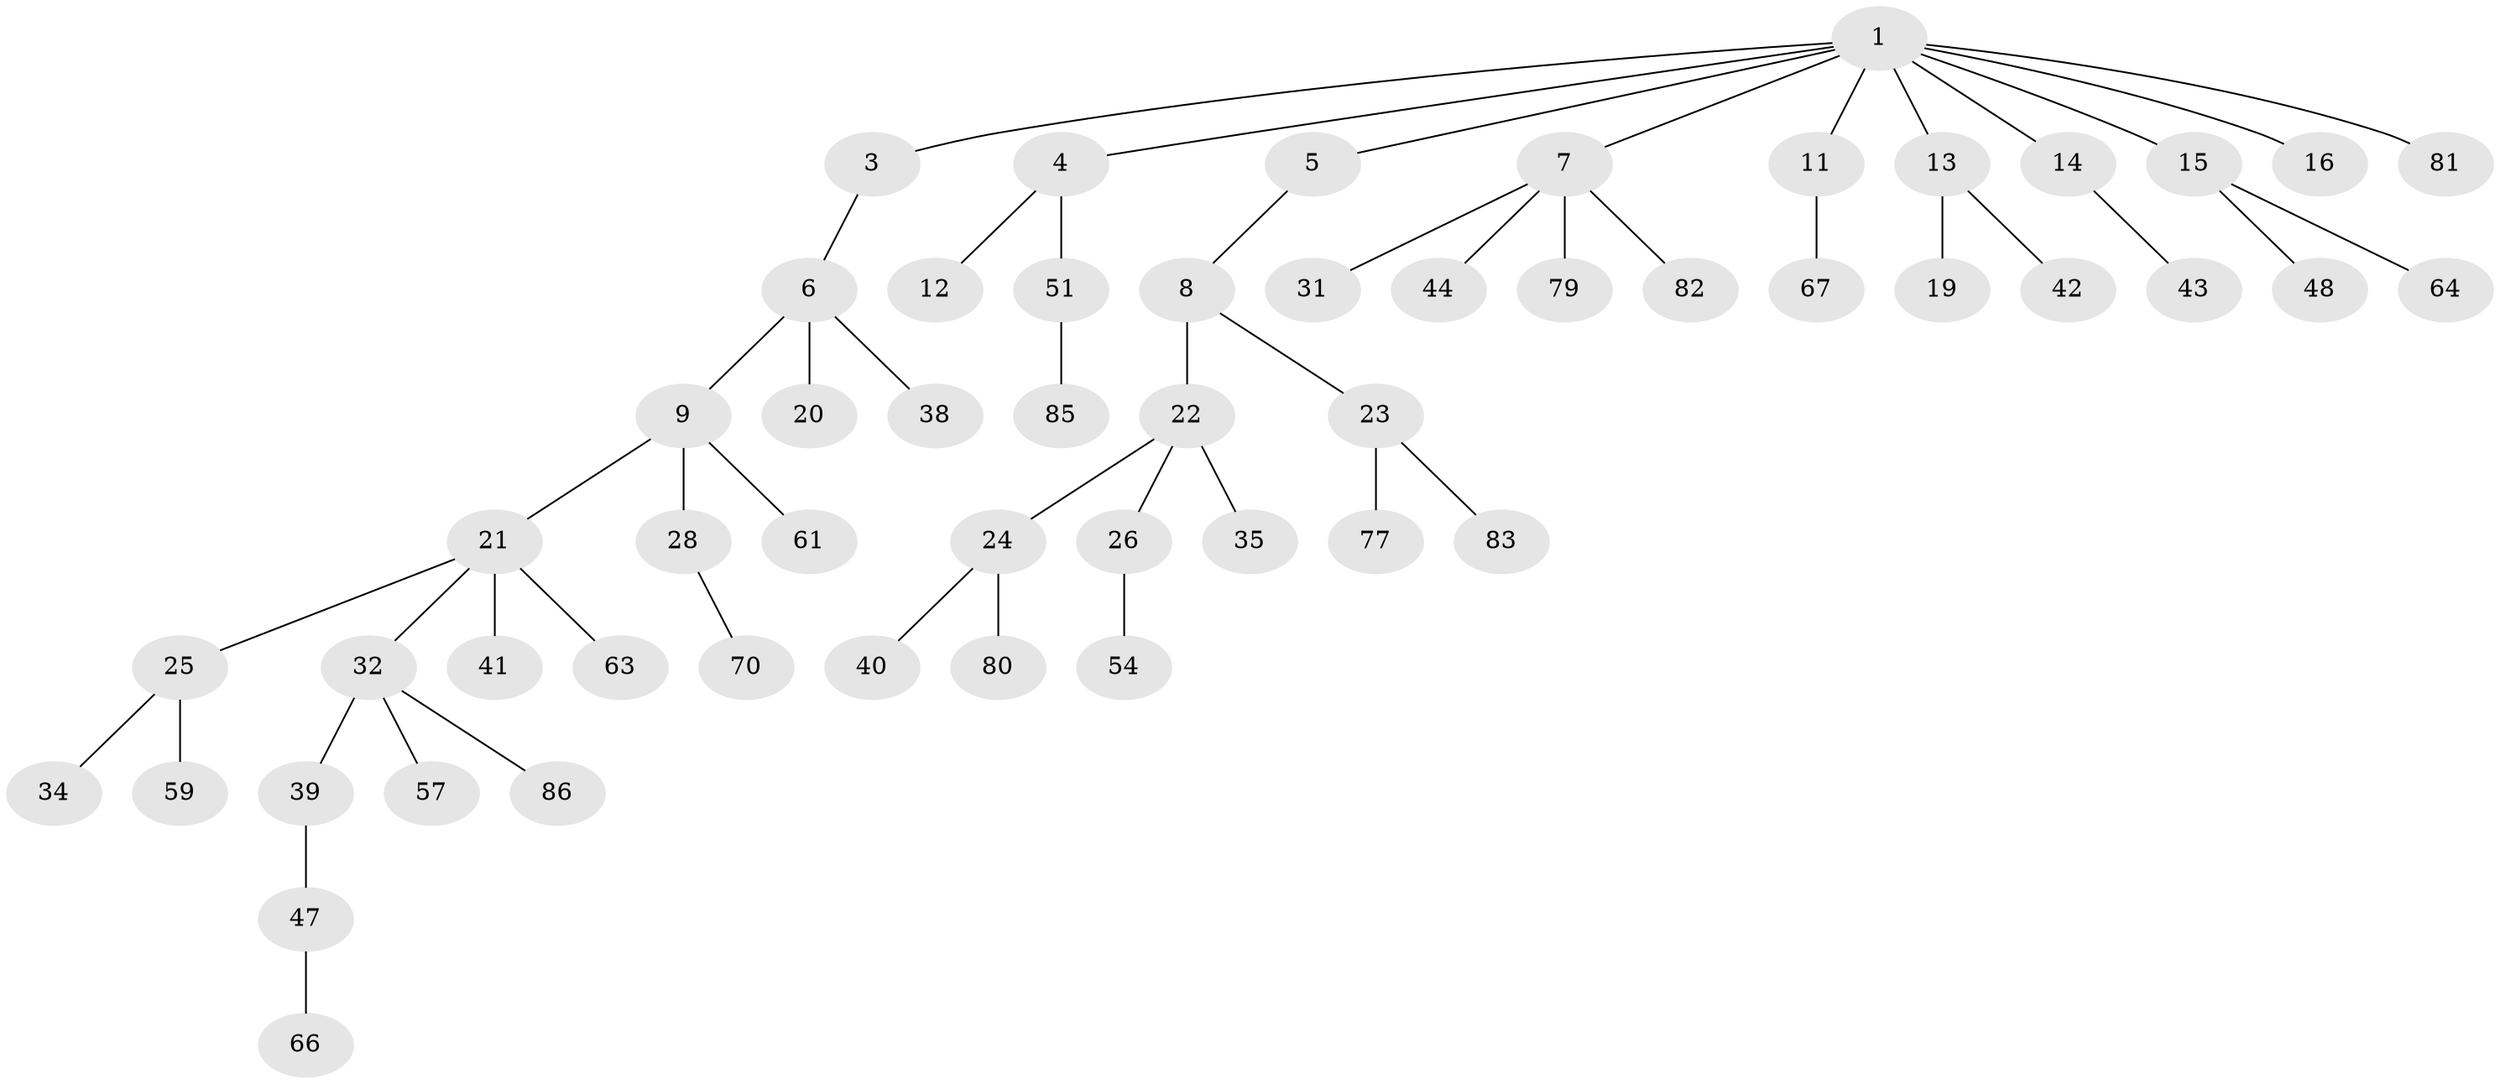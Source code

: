 // original degree distribution, {7: 0.011627906976744186, 5: 0.03488372093023256, 2: 0.27906976744186046, 3: 0.12790697674418605, 4: 0.05813953488372093, 1: 0.47674418604651164, 6: 0.011627906976744186}
// Generated by graph-tools (version 1.1) at 2025/11/02/27/25 16:11:26]
// undirected, 54 vertices, 53 edges
graph export_dot {
graph [start="1"]
  node [color=gray90,style=filled];
  1 [super="+2"];
  3;
  4 [super="+10"];
  5 [super="+18"];
  6 [super="+60"];
  7 [super="+56"];
  8 [super="+29"];
  9 [super="+17"];
  11 [super="+75"];
  12;
  13 [super="+46"];
  14 [super="+49"];
  15;
  16;
  19 [super="+27"];
  20;
  21 [super="+62"];
  22 [super="+33"];
  23 [super="+55"];
  24 [super="+50"];
  25 [super="+37"];
  26 [super="+30"];
  28 [super="+45"];
  31 [super="+69"];
  32 [super="+36"];
  34 [super="+53"];
  35 [super="+58"];
  38;
  39;
  40 [super="+71"];
  41;
  42;
  43 [super="+72"];
  44 [super="+76"];
  47 [super="+68"];
  48 [super="+52"];
  51 [super="+78"];
  54;
  57 [super="+84"];
  59 [super="+73"];
  61;
  63;
  64 [super="+65"];
  66;
  67;
  70 [super="+74"];
  77;
  79;
  80;
  81;
  82;
  83;
  85;
  86;
  1 -- 4;
  1 -- 5;
  1 -- 11;
  1 -- 13;
  1 -- 14;
  1 -- 81;
  1 -- 16;
  1 -- 3;
  1 -- 7;
  1 -- 15;
  3 -- 6;
  4 -- 51;
  4 -- 12;
  5 -- 8;
  6 -- 9;
  6 -- 20;
  6 -- 38;
  7 -- 31;
  7 -- 44;
  7 -- 79;
  7 -- 82;
  8 -- 22;
  8 -- 23;
  9 -- 21;
  9 -- 28;
  9 -- 61;
  11 -- 67;
  13 -- 19;
  13 -- 42;
  14 -- 43;
  15 -- 48;
  15 -- 64;
  21 -- 25;
  21 -- 32;
  21 -- 41;
  21 -- 63;
  22 -- 24;
  22 -- 26;
  22 -- 35;
  23 -- 77;
  23 -- 83;
  24 -- 40;
  24 -- 80;
  25 -- 34;
  25 -- 59;
  26 -- 54;
  28 -- 70;
  32 -- 86;
  32 -- 57;
  32 -- 39;
  39 -- 47;
  47 -- 66;
  51 -- 85;
}

